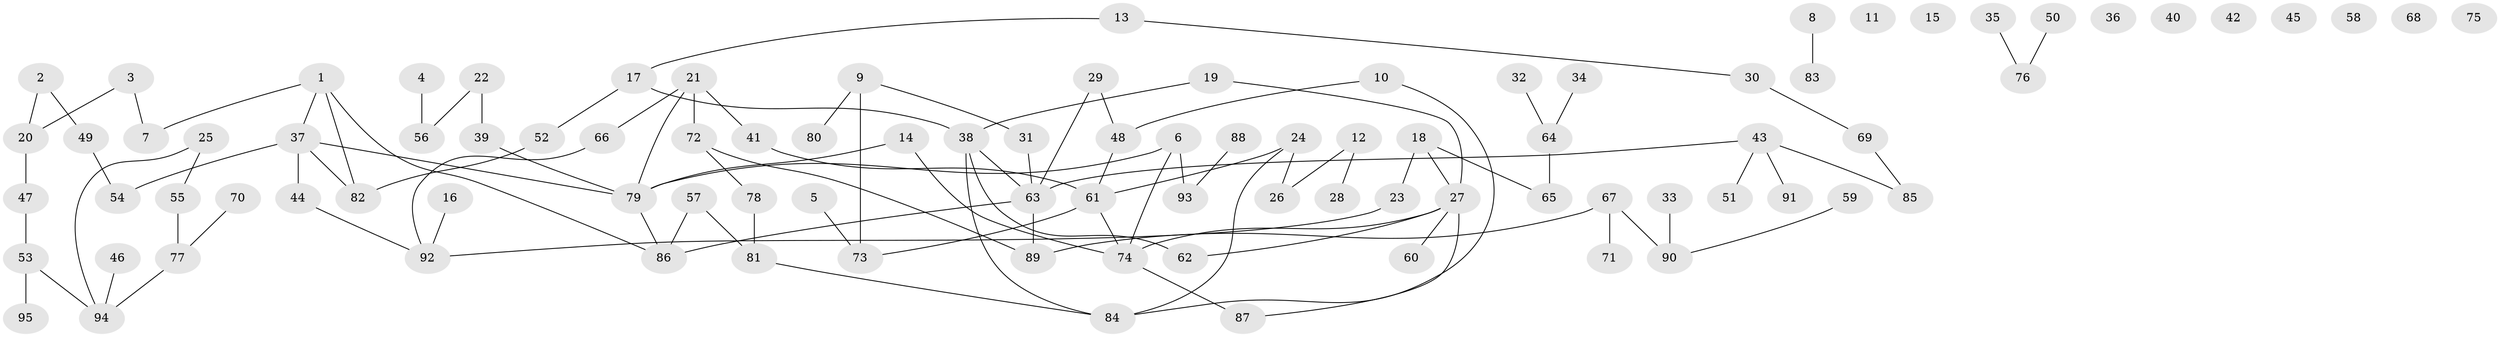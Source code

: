 // coarse degree distribution, {4: 0.1323529411764706, 2: 0.3235294117647059, 1: 0.20588235294117646, 3: 0.1323529411764706, 0: 0.14705882352941177, 8: 0.029411764705882353, 5: 0.014705882352941176, 6: 0.014705882352941176}
// Generated by graph-tools (version 1.1) at 2025/23/03/03/25 07:23:27]
// undirected, 95 vertices, 103 edges
graph export_dot {
graph [start="1"]
  node [color=gray90,style=filled];
  1;
  2;
  3;
  4;
  5;
  6;
  7;
  8;
  9;
  10;
  11;
  12;
  13;
  14;
  15;
  16;
  17;
  18;
  19;
  20;
  21;
  22;
  23;
  24;
  25;
  26;
  27;
  28;
  29;
  30;
  31;
  32;
  33;
  34;
  35;
  36;
  37;
  38;
  39;
  40;
  41;
  42;
  43;
  44;
  45;
  46;
  47;
  48;
  49;
  50;
  51;
  52;
  53;
  54;
  55;
  56;
  57;
  58;
  59;
  60;
  61;
  62;
  63;
  64;
  65;
  66;
  67;
  68;
  69;
  70;
  71;
  72;
  73;
  74;
  75;
  76;
  77;
  78;
  79;
  80;
  81;
  82;
  83;
  84;
  85;
  86;
  87;
  88;
  89;
  90;
  91;
  92;
  93;
  94;
  95;
  1 -- 7;
  1 -- 37;
  1 -- 82;
  1 -- 86;
  2 -- 20;
  2 -- 49;
  3 -- 7;
  3 -- 20;
  4 -- 56;
  5 -- 73;
  6 -- 74;
  6 -- 79;
  6 -- 93;
  8 -- 83;
  9 -- 31;
  9 -- 73;
  9 -- 80;
  10 -- 48;
  10 -- 84;
  12 -- 26;
  12 -- 28;
  13 -- 17;
  13 -- 30;
  14 -- 74;
  14 -- 79;
  16 -- 92;
  17 -- 38;
  17 -- 52;
  18 -- 23;
  18 -- 27;
  18 -- 65;
  19 -- 27;
  19 -- 38;
  20 -- 47;
  21 -- 41;
  21 -- 66;
  21 -- 72;
  21 -- 79;
  22 -- 39;
  22 -- 56;
  23 -- 92;
  24 -- 26;
  24 -- 61;
  24 -- 84;
  25 -- 55;
  25 -- 94;
  27 -- 60;
  27 -- 62;
  27 -- 74;
  27 -- 87;
  29 -- 48;
  29 -- 63;
  30 -- 69;
  31 -- 63;
  32 -- 64;
  33 -- 90;
  34 -- 64;
  35 -- 76;
  37 -- 44;
  37 -- 54;
  37 -- 79;
  37 -- 82;
  38 -- 62;
  38 -- 63;
  38 -- 84;
  39 -- 79;
  41 -- 61;
  43 -- 51;
  43 -- 63;
  43 -- 85;
  43 -- 91;
  44 -- 92;
  46 -- 94;
  47 -- 53;
  48 -- 61;
  49 -- 54;
  50 -- 76;
  52 -- 82;
  53 -- 94;
  53 -- 95;
  55 -- 77;
  57 -- 81;
  57 -- 86;
  59 -- 90;
  61 -- 73;
  61 -- 74;
  63 -- 86;
  63 -- 89;
  64 -- 65;
  66 -- 92;
  67 -- 71;
  67 -- 89;
  67 -- 90;
  69 -- 85;
  70 -- 77;
  72 -- 78;
  72 -- 89;
  74 -- 87;
  77 -- 94;
  78 -- 81;
  79 -- 86;
  81 -- 84;
  88 -- 93;
}
